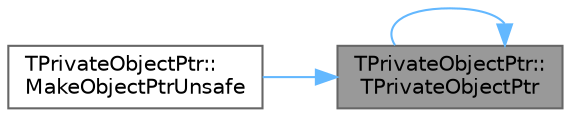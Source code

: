 digraph "TPrivateObjectPtr::TPrivateObjectPtr"
{
 // INTERACTIVE_SVG=YES
 // LATEX_PDF_SIZE
  bgcolor="transparent";
  edge [fontname=Helvetica,fontsize=10,labelfontname=Helvetica,labelfontsize=10];
  node [fontname=Helvetica,fontsize=10,shape=box,height=0.2,width=0.4];
  rankdir="RL";
  Node1 [id="Node000001",label="TPrivateObjectPtr::\lTPrivateObjectPtr",height=0.2,width=0.4,color="gray40", fillcolor="grey60", style="filled", fontcolor="black",tooltip=" "];
  Node1 -> Node1 [id="edge1_Node000001_Node000001",dir="back",color="steelblue1",style="solid",tooltip=" "];
  Node1 -> Node2 [id="edge2_Node000001_Node000002",dir="back",color="steelblue1",style="solid",tooltip=" "];
  Node2 [id="Node000002",label="TPrivateObjectPtr::\lMakeObjectPtrUnsafe",height=0.2,width=0.4,color="grey40", fillcolor="white", style="filled",URL="$d5/d58/structTPrivateObjectPtr.html#af186fa4851e89dc89483d814dbc6078e",tooltip="Used to allow the caller to provide a pointer to an incomplete type of T that has explicitly cast to ..."];
}
